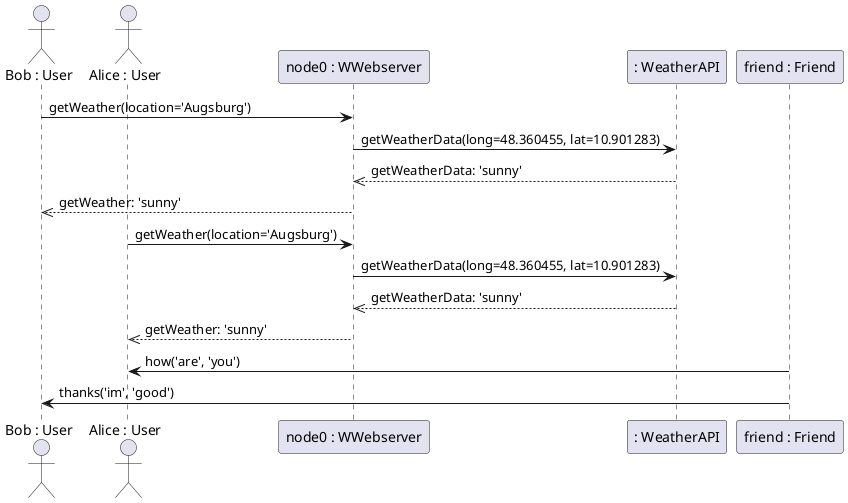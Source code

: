 @startuml
actor "Bob : User" as Bob
actor "Alice : User" as Alice
participant "node0 : WWebserver" as node0
participant ": WeatherAPI" as anonymusWeatherAPI1
participant "friend : Friend" as friend
Bob -> node0: getWeather(location='Augsburg')
node0 -> anonymusWeatherAPI1: getWeatherData(long=48.360455, lat=10.901283)
node0 <<-- anonymusWeatherAPI1: getWeatherData: 'sunny'
Bob <<-- node0: getWeather: 'sunny'
Alice -> node0: getWeather(location='Augsburg')
node0 -> anonymusWeatherAPI1: getWeatherData(long=48.360455, lat=10.901283)
node0 <<-- anonymusWeatherAPI1: getWeatherData: 'sunny'
Alice <<-- node0: getWeather: 'sunny'
friend -> Alice : how('are', 'you')
friend -> Bob : thanks('im', 'good')
@enduml